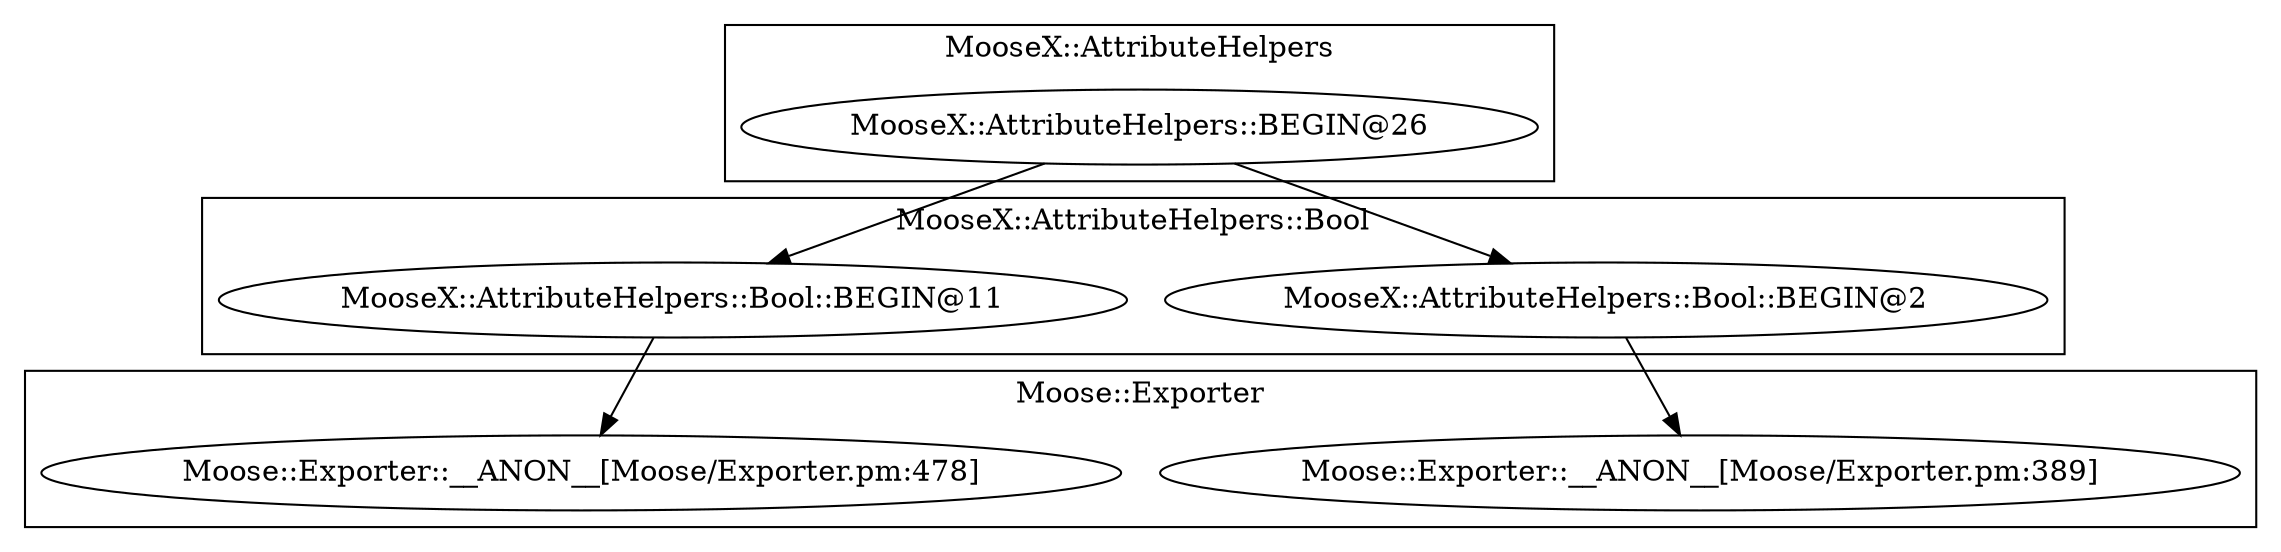 digraph {
graph [overlap=false]
subgraph cluster_Moose_Exporter {
	label="Moose::Exporter";
	"Moose::Exporter::__ANON__[Moose/Exporter.pm:389]";
	"Moose::Exporter::__ANON__[Moose/Exporter.pm:478]";
}
subgraph cluster_MooseX_AttributeHelpers_Bool {
	label="MooseX::AttributeHelpers::Bool";
	"MooseX::AttributeHelpers::Bool::BEGIN@11";
	"MooseX::AttributeHelpers::Bool::BEGIN@2";
}
subgraph cluster_MooseX_AttributeHelpers {
	label="MooseX::AttributeHelpers";
	"MooseX::AttributeHelpers::BEGIN@26";
}
"MooseX::AttributeHelpers::Bool::BEGIN@11" -> "Moose::Exporter::__ANON__[Moose/Exporter.pm:478]";
"MooseX::AttributeHelpers::BEGIN@26" -> "MooseX::AttributeHelpers::Bool::BEGIN@11";
"MooseX::AttributeHelpers::Bool::BEGIN@2" -> "Moose::Exporter::__ANON__[Moose/Exporter.pm:389]";
"MooseX::AttributeHelpers::BEGIN@26" -> "MooseX::AttributeHelpers::Bool::BEGIN@2";
}

